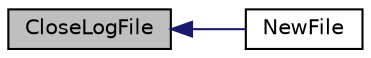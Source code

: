 digraph "CloseLogFile"
{
 // INTERACTIVE_SVG=YES
  edge [fontname="Helvetica",fontsize="10",labelfontname="Helvetica",labelfontsize="10"];
  node [fontname="Helvetica",fontsize="10",shape=record];
  rankdir="LR";
  Node1 [label="CloseLogFile",height=0.2,width=0.4,color="black", fillcolor="grey75", style="filled", fontcolor="black"];
  Node1 -> Node2 [dir="back",color="midnightblue",fontsize="10",style="solid",fontname="Helvetica"];
  Node2 [label="NewFile",height=0.2,width=0.4,color="black", fillcolor="white", style="filled",URL="$zephyr_8c.html#a5366f78d45883b7ad5934d6910efa6c5"];
}
